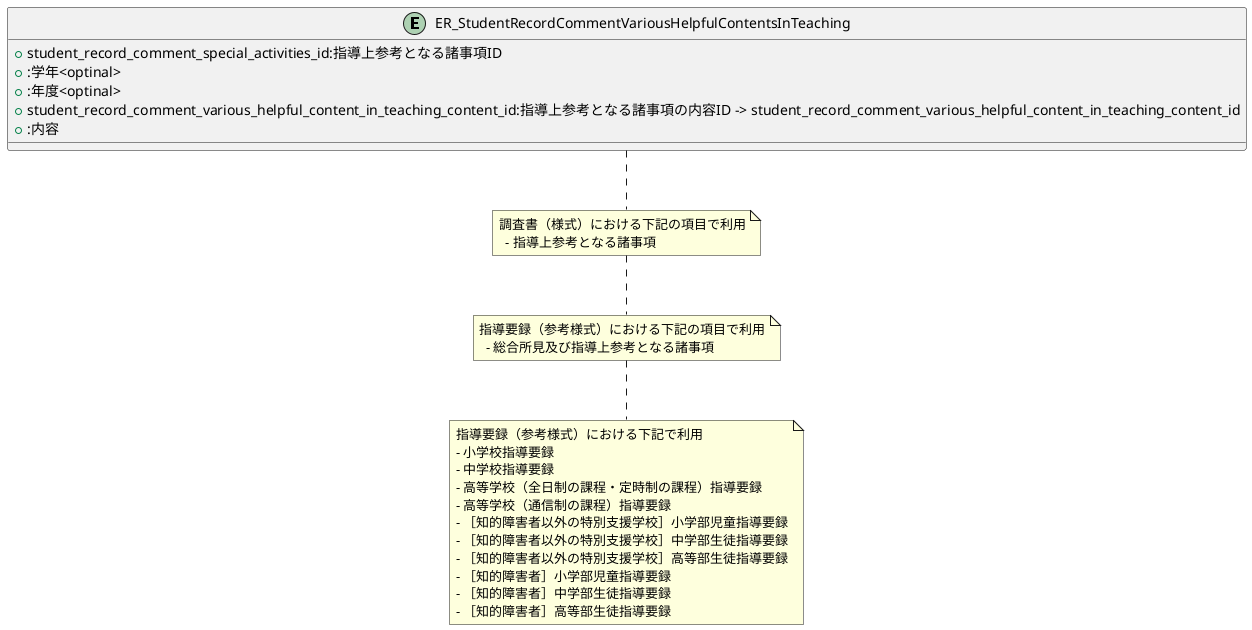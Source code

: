 @startuml

entity "ER_StudentRecordCommentVariousHelpfulContentsInTeaching"{
    + student_record_comment_special_activities_id:指導上参考となる諸事項ID
    + :学年<optinal>
    + :年度<optinal>
    + student_record_comment_various_helpful_content_in_teaching_content_id:指導上参考となる諸事項の内容ID -> student_record_comment_various_helpful_content_in_teaching_content_id
    + :内容
}

note bottom
調査書（様式）における下記の項目で利用
  - 指導上参考となる諸事項
end note

note bottom
指導要録（参考様式）における下記の項目で利用
  - 総合所見及び指導上参考となる諸事項
end note

note bottom
指導要録（参考様式）における下記で利用
- 小学校指導要録
- 中学校指導要録
- 高等学校（全日制の課程・定時制の課程）指導要録
- 高等学校（通信制の課程）指導要録
- ［知的障害者以外の特別支援学校］小学部児童指導要録
- ［知的障害者以外の特別支援学校］中学部生徒指導要録
- ［知的障害者以外の特別支援学校］高等部生徒指導要録
- ［知的障害者］小学部児童指導要録
- ［知的障害者］中学部生徒指導要録
- ［知的障害者］高等部生徒指導要録
end note

@enduml